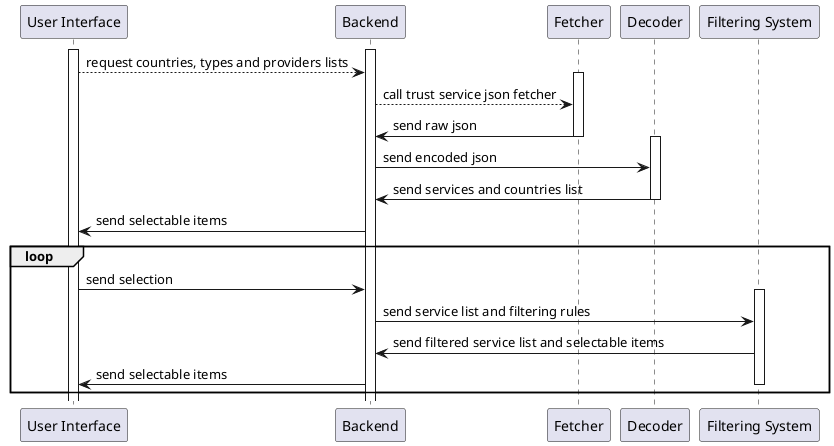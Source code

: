 @startuml

'Created with https://plantuml-editor.kkeisuke.dev/

activate "User Interface"
activate "Backend"
"User Interface" --> "Backend": request countries, types and providers lists
activate "Fetcher"
"Backend" --> "Fetcher": call trust service json fetcher
"Fetcher" -> "Backend": send raw json
deactivate "Fetcher"
activate "Decoder"
"Backend" -> "Decoder": send encoded json
"Decoder" -> "Backend": send services and countries list
deactivate "Decoder"
"Backend" -> "User Interface": send selectable items
loop
  "User Interface" -> "Backend": send selection
  activate "Filtering System"
  "Backend" -> "Filtering System": send service list and filtering rules
  "Filtering System" -> "Backend": send filtered service list and selectable items
  "Backend" -> "User Interface": send selectable items
  deactivate "Filtering System"
end

@enduml
